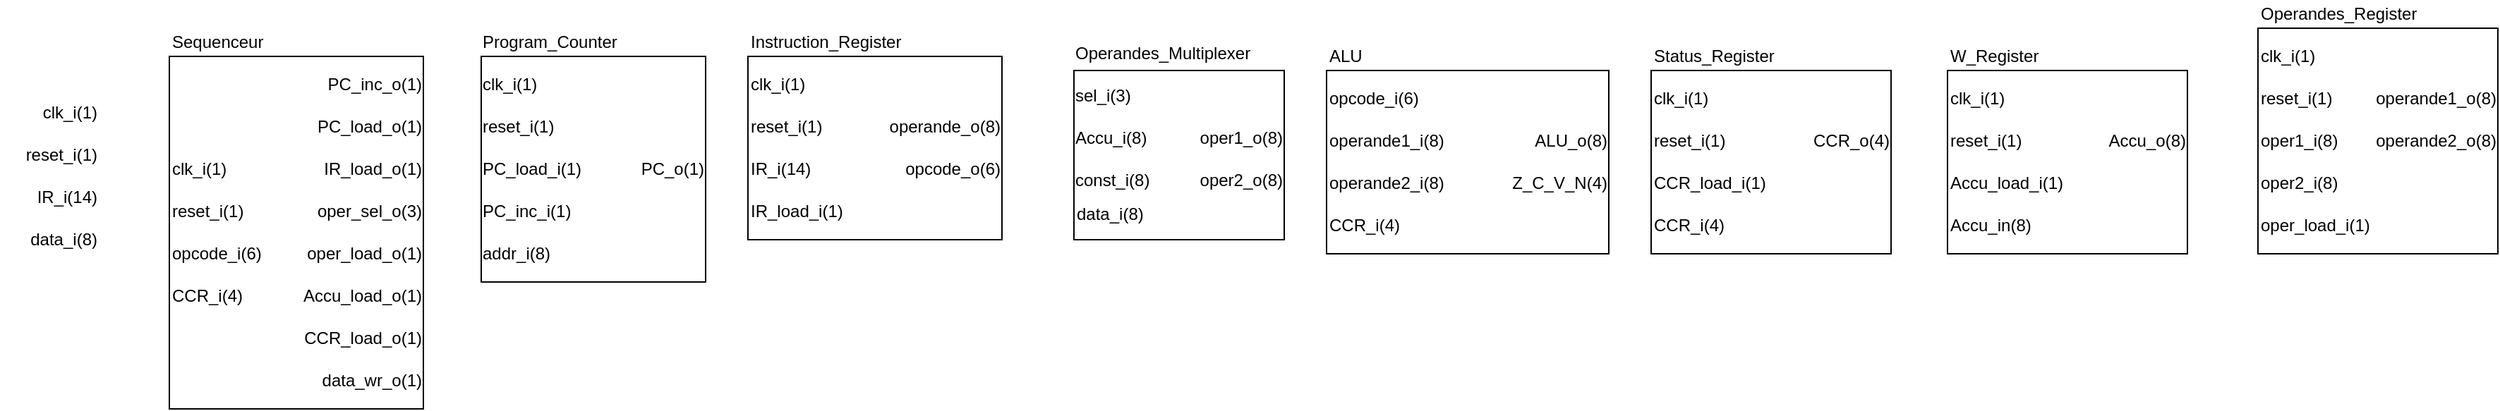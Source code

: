 <mxfile version="23.1.5" type="device">
  <diagram name="Page-1" id="jwIUeSGBcwA--1RXkkxF">
    <mxGraphModel dx="686" dy="710" grid="1" gridSize="10" guides="1" tooltips="1" connect="1" arrows="1" fold="1" page="1" pageScale="1" pageWidth="1169" pageHeight="827" math="0" shadow="0">
      <root>
        <mxCell id="0" />
        <mxCell id="1" parent="0" />
        <mxCell id="cXgWGchafQ5C-qkIUdc8-190" value="" style="group" parent="1" vertex="1" connectable="0">
          <mxGeometry x="570" y="40" width="180" height="150" as="geometry" />
        </mxCell>
        <mxCell id="cXgWGchafQ5C-qkIUdc8-164" value="" style="whiteSpace=wrap;html=1;" parent="cXgWGchafQ5C-qkIUdc8-190" vertex="1">
          <mxGeometry y="20" width="180" height="130" as="geometry" />
        </mxCell>
        <mxCell id="cXgWGchafQ5C-qkIUdc8-177" value="clk_i(1)" style="text;html=1;align=left;verticalAlign=middle;resizable=1;points=[];autosize=0;strokeColor=none;fillColor=none;movable=1;rotatable=1;deletable=1;editable=1;locked=0;connectable=1;" parent="cXgWGchafQ5C-qkIUdc8-190" vertex="1">
          <mxGeometry y="30" width="50" height="20" as="geometry" />
        </mxCell>
        <mxCell id="cXgWGchafQ5C-qkIUdc8-178" value="reset_i(1)" style="text;html=1;align=left;verticalAlign=middle;resizable=1;points=[];autosize=0;strokeColor=none;fillColor=none;movable=1;rotatable=1;deletable=1;editable=1;locked=0;connectable=1;" parent="cXgWGchafQ5C-qkIUdc8-190" vertex="1">
          <mxGeometry y="60" width="50" height="20" as="geometry" />
        </mxCell>
        <mxCell id="cXgWGchafQ5C-qkIUdc8-179" value="IR_i(14)" style="text;html=1;align=left;verticalAlign=middle;resizable=1;points=[];autosize=0;strokeColor=none;fillColor=none;movable=1;rotatable=1;deletable=1;editable=1;locked=0;connectable=1;" parent="cXgWGchafQ5C-qkIUdc8-190" vertex="1">
          <mxGeometry y="90" width="50" height="20" as="geometry" />
        </mxCell>
        <mxCell id="cXgWGchafQ5C-qkIUdc8-181" value="Instruction_Register" style="text;html=1;align=left;verticalAlign=middle;resizable=1;points=[];autosize=0;strokeColor=none;fillColor=none;movable=1;rotatable=1;deletable=1;editable=1;locked=0;connectable=1;" parent="cXgWGchafQ5C-qkIUdc8-190" vertex="1">
          <mxGeometry width="120" height="20" as="geometry" />
        </mxCell>
        <mxCell id="cXgWGchafQ5C-qkIUdc8-184" value="IR_load_i(1)" style="text;html=1;align=left;verticalAlign=middle;resizable=1;points=[];autosize=0;strokeColor=none;fillColor=none;movable=1;rotatable=1;deletable=1;editable=1;locked=0;connectable=1;" parent="cXgWGchafQ5C-qkIUdc8-190" vertex="1">
          <mxGeometry y="120" width="70" height="20" as="geometry" />
        </mxCell>
        <mxCell id="cXgWGchafQ5C-qkIUdc8-185" value="operande_o(8)" style="text;html=1;align=right;verticalAlign=middle;resizable=1;points=[];autosize=0;strokeColor=none;fillColor=none;movable=1;rotatable=1;deletable=1;editable=1;locked=0;connectable=1;" parent="cXgWGchafQ5C-qkIUdc8-190" vertex="1">
          <mxGeometry x="90" y="60" width="90" height="20" as="geometry" />
        </mxCell>
        <mxCell id="cXgWGchafQ5C-qkIUdc8-186" value="opcode_o(6)" style="text;html=1;align=right;verticalAlign=middle;resizable=1;points=[];autosize=0;strokeColor=none;fillColor=none;movable=1;rotatable=1;deletable=1;editable=1;locked=0;connectable=1;" parent="cXgWGchafQ5C-qkIUdc8-190" vertex="1">
          <mxGeometry x="90" y="90" width="90" height="20" as="geometry" />
        </mxCell>
        <mxCell id="cXgWGchafQ5C-qkIUdc8-197" value="clk_i(1)" style="text;html=1;align=right;verticalAlign=middle;resizable=1;points=[];autosize=0;strokeColor=none;fillColor=none;movable=1;rotatable=1;deletable=1;editable=1;locked=0;connectable=1;" parent="1" vertex="1">
          <mxGeometry x="40" y="90" width="70" height="20" as="geometry" />
        </mxCell>
        <mxCell id="cXgWGchafQ5C-qkIUdc8-198" value="reset_i(1)" style="text;html=1;align=right;verticalAlign=middle;resizable=1;points=[];autosize=0;strokeColor=none;fillColor=none;movable=1;rotatable=1;deletable=1;editable=1;locked=0;connectable=1;" parent="1" vertex="1">
          <mxGeometry x="50" y="120" width="60" height="20" as="geometry" />
        </mxCell>
        <mxCell id="cXgWGchafQ5C-qkIUdc8-200" value="IR_i(14)" style="text;html=1;align=right;verticalAlign=middle;resizable=1;points=[];autosize=0;strokeColor=none;fillColor=none;movable=1;rotatable=1;deletable=1;editable=1;locked=0;connectable=1;" parent="1" vertex="1">
          <mxGeometry x="60" y="150" width="50" height="20" as="geometry" />
        </mxCell>
        <mxCell id="cXgWGchafQ5C-qkIUdc8-201" value="data_i(8)" style="text;html=1;align=right;verticalAlign=middle;resizable=1;points=[];autosize=0;strokeColor=none;fillColor=none;movable=1;rotatable=1;deletable=1;editable=1;locked=0;connectable=1;" parent="1" vertex="1">
          <mxGeometry x="50" y="180" width="60" height="20" as="geometry" />
        </mxCell>
        <mxCell id="cXgWGchafQ5C-qkIUdc8-215" value="" style="group" parent="1" vertex="1" connectable="0">
          <mxGeometry x="380" y="40" width="160" height="180" as="geometry" />
        </mxCell>
        <mxCell id="cXgWGchafQ5C-qkIUdc8-212" value="" style="whiteSpace=wrap;html=1;" parent="cXgWGchafQ5C-qkIUdc8-215" vertex="1">
          <mxGeometry x="1" y="20" width="159" height="160" as="geometry" />
        </mxCell>
        <mxCell id="cXgWGchafQ5C-qkIUdc8-206" value="clk_i(1)" style="text;html=1;align=left;verticalAlign=middle;resizable=1;points=[];autosize=0;strokeColor=none;fillColor=none;movable=1;rotatable=1;deletable=1;editable=1;locked=0;connectable=1;" parent="cXgWGchafQ5C-qkIUdc8-215" vertex="1">
          <mxGeometry y="30" width="50" height="20" as="geometry" />
        </mxCell>
        <mxCell id="cXgWGchafQ5C-qkIUdc8-207" value="reset_i(1)" style="text;html=1;align=left;verticalAlign=middle;resizable=1;points=[];autosize=0;strokeColor=none;fillColor=none;movable=1;rotatable=1;deletable=1;editable=1;locked=0;connectable=1;" parent="cXgWGchafQ5C-qkIUdc8-215" vertex="1">
          <mxGeometry y="60" width="60" height="20" as="geometry" />
        </mxCell>
        <mxCell id="cXgWGchafQ5C-qkIUdc8-208" value="PC_load_i(1)" style="text;html=1;align=left;verticalAlign=middle;resizable=1;points=[];autosize=0;strokeColor=none;fillColor=none;movable=1;rotatable=1;deletable=1;editable=1;locked=0;connectable=1;" parent="cXgWGchafQ5C-qkIUdc8-215" vertex="1">
          <mxGeometry y="90" width="80" height="20" as="geometry" />
        </mxCell>
        <mxCell id="cXgWGchafQ5C-qkIUdc8-209" value="PC_inc_i(1)" style="text;html=1;align=left;verticalAlign=middle;resizable=1;points=[];autosize=0;strokeColor=none;fillColor=none;movable=1;rotatable=1;deletable=1;editable=1;locked=0;connectable=1;" parent="cXgWGchafQ5C-qkIUdc8-215" vertex="1">
          <mxGeometry y="120" width="80" height="20" as="geometry" />
        </mxCell>
        <mxCell id="cXgWGchafQ5C-qkIUdc8-210" value="addr_i(8)" style="text;html=1;align=left;verticalAlign=middle;resizable=1;points=[];autosize=0;strokeColor=none;fillColor=none;movable=1;rotatable=1;deletable=1;editable=1;locked=0;connectable=1;" parent="cXgWGchafQ5C-qkIUdc8-215" vertex="1">
          <mxGeometry y="150" width="60" height="20" as="geometry" />
        </mxCell>
        <mxCell id="cXgWGchafQ5C-qkIUdc8-211" value="PC_o(1)" style="text;html=1;align=right;verticalAlign=middle;resizable=1;points=[];autosize=0;strokeColor=none;fillColor=none;movable=1;rotatable=1;deletable=1;editable=1;locked=0;connectable=1;" parent="cXgWGchafQ5C-qkIUdc8-215" vertex="1">
          <mxGeometry x="100" y="90" width="60" height="20" as="geometry" />
        </mxCell>
        <mxCell id="cXgWGchafQ5C-qkIUdc8-213" value="Program_Counter" style="text;html=1;align=left;verticalAlign=middle;resizable=1;points=[];autosize=0;strokeColor=none;fillColor=none;movable=1;rotatable=1;deletable=1;editable=1;locked=0;connectable=1;" parent="cXgWGchafQ5C-qkIUdc8-215" vertex="1">
          <mxGeometry width="110" height="20" as="geometry" />
        </mxCell>
        <mxCell id="cXgWGchafQ5C-qkIUdc8-226" value="" style="group" parent="1" vertex="1" connectable="0">
          <mxGeometry x="980" y="50" width="200" height="150" as="geometry" />
        </mxCell>
        <mxCell id="cXgWGchafQ5C-qkIUdc8-224" value="" style="whiteSpace=wrap;html=1;" parent="cXgWGchafQ5C-qkIUdc8-226" vertex="1">
          <mxGeometry y="20" width="200" height="130" as="geometry" />
        </mxCell>
        <mxCell id="cXgWGchafQ5C-qkIUdc8-218" value="opcode_i(6)" style="text;html=1;align=left;verticalAlign=middle;resizable=1;points=[];autosize=0;strokeColor=none;fillColor=none;movable=1;rotatable=1;deletable=1;editable=1;locked=0;connectable=1;" parent="cXgWGchafQ5C-qkIUdc8-226" vertex="1">
          <mxGeometry y="30" width="70" height="20" as="geometry" />
        </mxCell>
        <mxCell id="cXgWGchafQ5C-qkIUdc8-220" value="operande2_i(8)" style="text;html=1;align=left;verticalAlign=middle;resizable=1;points=[];autosize=0;strokeColor=none;fillColor=none;movable=1;rotatable=1;deletable=1;editable=1;locked=0;connectable=1;" parent="cXgWGchafQ5C-qkIUdc8-226" vertex="1">
          <mxGeometry y="90" width="90" height="20" as="geometry" />
        </mxCell>
        <mxCell id="cXgWGchafQ5C-qkIUdc8-219" value="operande1_i(8)" style="text;html=1;align=left;verticalAlign=middle;resizable=1;points=[];autosize=0;strokeColor=none;fillColor=none;movable=1;rotatable=1;deletable=1;editable=1;locked=0;connectable=1;" parent="cXgWGchafQ5C-qkIUdc8-226" vertex="1">
          <mxGeometry y="60" width="90" height="20" as="geometry" />
        </mxCell>
        <mxCell id="cXgWGchafQ5C-qkIUdc8-221" value="CCR_i(4)" style="text;html=1;align=left;verticalAlign=middle;resizable=1;points=[];autosize=0;strokeColor=none;fillColor=none;movable=1;rotatable=1;deletable=1;editable=1;locked=0;connectable=1;" parent="cXgWGchafQ5C-qkIUdc8-226" vertex="1">
          <mxGeometry y="120" width="60" height="20" as="geometry" />
        </mxCell>
        <mxCell id="cXgWGchafQ5C-qkIUdc8-222" value="ALU_o(8)" style="text;html=1;align=right;verticalAlign=middle;resizable=1;points=[];autosize=0;strokeColor=none;fillColor=none;movable=1;rotatable=1;deletable=1;editable=1;locked=0;connectable=1;" parent="cXgWGchafQ5C-qkIUdc8-226" vertex="1">
          <mxGeometry x="110" y="60" width="90" height="20" as="geometry" />
        </mxCell>
        <mxCell id="cXgWGchafQ5C-qkIUdc8-223" value="Z_C_V_N(4)" style="text;html=1;align=right;verticalAlign=middle;resizable=1;points=[];autosize=0;strokeColor=none;fillColor=none;movable=1;rotatable=1;deletable=1;editable=1;locked=0;connectable=1;" parent="cXgWGchafQ5C-qkIUdc8-226" vertex="1">
          <mxGeometry x="110" y="90" width="90" height="20" as="geometry" />
        </mxCell>
        <mxCell id="cXgWGchafQ5C-qkIUdc8-225" value="ALU" style="text;html=1;align=left;verticalAlign=middle;resizable=1;points=[];autosize=0;strokeColor=none;fillColor=none;movable=1;rotatable=1;deletable=1;editable=1;locked=0;connectable=1;" parent="cXgWGchafQ5C-qkIUdc8-226" vertex="1">
          <mxGeometry width="40" height="20" as="geometry" />
        </mxCell>
        <mxCell id="cXgWGchafQ5C-qkIUdc8-246" value="" style="group" parent="1" vertex="1" connectable="0">
          <mxGeometry x="160" y="40" width="180" height="270" as="geometry" />
        </mxCell>
        <mxCell id="cXgWGchafQ5C-qkIUdc8-241" value="" style="whiteSpace=wrap;html=1;" parent="cXgWGchafQ5C-qkIUdc8-246" vertex="1">
          <mxGeometry y="20" width="180" height="250" as="geometry" />
        </mxCell>
        <mxCell id="cXgWGchafQ5C-qkIUdc8-228" value="clk_i(1)" style="text;html=1;align=left;verticalAlign=middle;resizable=1;points=[];autosize=0;strokeColor=none;fillColor=none;movable=1;rotatable=1;deletable=1;editable=1;locked=0;connectable=1;" parent="cXgWGchafQ5C-qkIUdc8-246" vertex="1">
          <mxGeometry y="90" width="50" height="20" as="geometry" />
        </mxCell>
        <mxCell id="cXgWGchafQ5C-qkIUdc8-229" value="reset_i(1)" style="text;html=1;align=left;verticalAlign=middle;resizable=1;points=[];autosize=0;strokeColor=none;fillColor=none;movable=1;rotatable=1;deletable=1;editable=1;locked=0;connectable=1;" parent="cXgWGchafQ5C-qkIUdc8-246" vertex="1">
          <mxGeometry y="120" width="60" height="20" as="geometry" />
        </mxCell>
        <mxCell id="cXgWGchafQ5C-qkIUdc8-230" value="opcode_i(6)" style="text;html=1;align=left;verticalAlign=middle;resizable=1;points=[];autosize=0;strokeColor=none;fillColor=none;movable=1;rotatable=1;deletable=1;editable=1;locked=0;connectable=1;" parent="cXgWGchafQ5C-qkIUdc8-246" vertex="1">
          <mxGeometry y="150" width="70" height="20" as="geometry" />
        </mxCell>
        <mxCell id="cXgWGchafQ5C-qkIUdc8-231" value="CCR_i(4)" style="text;html=1;align=left;verticalAlign=middle;resizable=1;points=[];autosize=0;strokeColor=none;fillColor=none;movable=1;rotatable=1;deletable=1;editable=1;locked=0;connectable=1;" parent="cXgWGchafQ5C-qkIUdc8-246" vertex="1">
          <mxGeometry y="180" width="60" height="20" as="geometry" />
        </mxCell>
        <mxCell id="cXgWGchafQ5C-qkIUdc8-233" value="PC_inc_o(1)" style="text;html=1;align=right;verticalAlign=middle;resizable=1;points=[];autosize=0;strokeColor=none;fillColor=none;movable=1;rotatable=1;deletable=1;editable=1;locked=0;connectable=1;" parent="cXgWGchafQ5C-qkIUdc8-246" vertex="1">
          <mxGeometry x="110" y="30" width="70" height="20" as="geometry" />
        </mxCell>
        <mxCell id="cXgWGchafQ5C-qkIUdc8-234" value="PC_load_o(1)" style="text;html=1;align=right;verticalAlign=middle;resizable=1;points=[];autosize=0;strokeColor=none;fillColor=none;movable=1;rotatable=1;deletable=1;editable=1;locked=0;connectable=1;" parent="cXgWGchafQ5C-qkIUdc8-246" vertex="1">
          <mxGeometry x="100" y="60" width="80" height="20" as="geometry" />
        </mxCell>
        <mxCell id="cXgWGchafQ5C-qkIUdc8-235" value="IR_load_o(1)" style="text;html=1;align=right;verticalAlign=middle;resizable=1;points=[];autosize=0;strokeColor=none;fillColor=none;movable=1;rotatable=1;deletable=1;editable=1;locked=0;connectable=1;" parent="cXgWGchafQ5C-qkIUdc8-246" vertex="1">
          <mxGeometry x="100" y="90" width="80" height="20" as="geometry" />
        </mxCell>
        <mxCell id="cXgWGchafQ5C-qkIUdc8-236" value="oper_sel_o(3)" style="text;html=1;align=right;verticalAlign=middle;resizable=1;points=[];autosize=0;strokeColor=none;fillColor=none;movable=1;rotatable=1;deletable=1;editable=1;locked=0;connectable=1;" parent="cXgWGchafQ5C-qkIUdc8-246" vertex="1">
          <mxGeometry x="100" y="120" width="80" height="20" as="geometry" />
        </mxCell>
        <mxCell id="cXgWGchafQ5C-qkIUdc8-237" value="oper_load_o(1)" style="text;html=1;align=right;verticalAlign=middle;resizable=1;points=[];autosize=0;strokeColor=none;fillColor=none;movable=1;rotatable=1;deletable=1;editable=1;locked=0;connectable=1;" parent="cXgWGchafQ5C-qkIUdc8-246" vertex="1">
          <mxGeometry x="90" y="150" width="90" height="20" as="geometry" />
        </mxCell>
        <mxCell id="cXgWGchafQ5C-qkIUdc8-238" value="Accu_load_o(1)" style="text;html=1;align=right;verticalAlign=middle;resizable=1;points=[];autosize=0;strokeColor=none;fillColor=none;movable=1;rotatable=1;deletable=1;editable=1;locked=0;connectable=1;" parent="cXgWGchafQ5C-qkIUdc8-246" vertex="1">
          <mxGeometry x="90" y="180" width="90" height="20" as="geometry" />
        </mxCell>
        <mxCell id="cXgWGchafQ5C-qkIUdc8-239" value="CCR_load_o(1)" style="text;html=1;align=right;verticalAlign=middle;resizable=1;points=[];autosize=0;strokeColor=none;fillColor=none;movable=1;rotatable=1;deletable=1;editable=1;locked=0;connectable=1;" parent="cXgWGchafQ5C-qkIUdc8-246" vertex="1">
          <mxGeometry x="90" y="210" width="90" height="20" as="geometry" />
        </mxCell>
        <mxCell id="cXgWGchafQ5C-qkIUdc8-240" value="data_wr_o(1)" style="text;html=1;align=right;verticalAlign=middle;resizable=1;points=[];autosize=0;strokeColor=none;fillColor=none;movable=1;rotatable=1;deletable=1;editable=1;locked=0;connectable=1;" parent="cXgWGchafQ5C-qkIUdc8-246" vertex="1">
          <mxGeometry x="100" y="240" width="80" height="20" as="geometry" />
        </mxCell>
        <mxCell id="cXgWGchafQ5C-qkIUdc8-242" value="Sequenceur" style="text;html=1;align=left;verticalAlign=middle;resizable=1;points=[];autosize=0;strokeColor=none;fillColor=none;movable=1;rotatable=1;deletable=1;editable=1;locked=0;connectable=1;" parent="cXgWGchafQ5C-qkIUdc8-246" vertex="1">
          <mxGeometry width="80" height="20" as="geometry" />
        </mxCell>
        <mxCell id="cXgWGchafQ5C-qkIUdc8-264" value="" style="group" parent="1" vertex="1" connectable="0">
          <mxGeometry x="1210" y="50" width="170" height="150" as="geometry" />
        </mxCell>
        <mxCell id="cXgWGchafQ5C-qkIUdc8-262" value="" style="whiteSpace=wrap;html=1;" parent="cXgWGchafQ5C-qkIUdc8-264" vertex="1">
          <mxGeometry y="20" width="170" height="130" as="geometry" />
        </mxCell>
        <mxCell id="cXgWGchafQ5C-qkIUdc8-253" value="clk_i(1)" style="text;html=1;align=left;verticalAlign=middle;resizable=1;points=[];autosize=0;strokeColor=none;fillColor=none;movable=1;rotatable=1;deletable=1;editable=1;locked=0;connectable=1;" parent="cXgWGchafQ5C-qkIUdc8-264" vertex="1">
          <mxGeometry y="30" width="50" height="20" as="geometry" />
        </mxCell>
        <mxCell id="cXgWGchafQ5C-qkIUdc8-257" value="reset_i(1)" style="text;html=1;align=left;verticalAlign=middle;resizable=1;points=[];autosize=0;strokeColor=none;fillColor=none;movable=1;rotatable=1;deletable=1;editable=1;locked=0;connectable=1;" parent="cXgWGchafQ5C-qkIUdc8-264" vertex="1">
          <mxGeometry y="60" width="60" height="20" as="geometry" />
        </mxCell>
        <mxCell id="cXgWGchafQ5C-qkIUdc8-258" value="CCR_load_i(1)" style="text;html=1;align=left;verticalAlign=middle;resizable=1;points=[];autosize=0;strokeColor=none;fillColor=none;movable=1;rotatable=1;deletable=1;editable=1;locked=0;connectable=1;" parent="cXgWGchafQ5C-qkIUdc8-264" vertex="1">
          <mxGeometry y="90" width="90" height="20" as="geometry" />
        </mxCell>
        <mxCell id="cXgWGchafQ5C-qkIUdc8-259" value="CCR_i(4)" style="text;html=1;align=left;verticalAlign=middle;resizable=1;points=[];autosize=0;strokeColor=none;fillColor=none;movable=1;rotatable=1;deletable=1;editable=1;locked=0;connectable=1;" parent="cXgWGchafQ5C-qkIUdc8-264" vertex="1">
          <mxGeometry y="120" width="60" height="20" as="geometry" />
        </mxCell>
        <mxCell id="cXgWGchafQ5C-qkIUdc8-260" value="CCR_o(4)" style="text;html=1;align=right;verticalAlign=middle;resizable=1;points=[];autosize=0;strokeColor=none;fillColor=none;movable=1;rotatable=1;deletable=1;editable=1;locked=0;connectable=1;" parent="cXgWGchafQ5C-qkIUdc8-264" vertex="1">
          <mxGeometry x="110" y="60" width="60" height="20" as="geometry" />
        </mxCell>
        <mxCell id="cXgWGchafQ5C-qkIUdc8-263" value="Status_Register" style="text;html=1;align=left;verticalAlign=middle;resizable=1;points=[];autosize=0;strokeColor=none;fillColor=none;movable=1;rotatable=1;deletable=1;editable=1;locked=0;connectable=1;" parent="cXgWGchafQ5C-qkIUdc8-264" vertex="1">
          <mxGeometry width="100" height="20" as="geometry" />
        </mxCell>
        <mxCell id="QUcATvjl3TqOGIMhLpuG-12" value="" style="group" parent="1" vertex="1" connectable="0">
          <mxGeometry x="800" y="50" width="150" height="140" as="geometry" />
        </mxCell>
        <mxCell id="QUcATvjl3TqOGIMhLpuG-3" value="" style="whiteSpace=wrap;html=1;container=0;" parent="QUcATvjl3TqOGIMhLpuG-12" vertex="1">
          <mxGeometry x="1" y="20" width="149" height="120" as="geometry" />
        </mxCell>
        <mxCell id="QUcATvjl3TqOGIMhLpuG-4" value="sel_i(3)" style="text;html=1;align=left;verticalAlign=middle;resizable=1;points=[];autosize=0;strokeColor=none;fillColor=none;movable=1;rotatable=1;deletable=1;editable=1;locked=0;connectable=1;container=0;" parent="QUcATvjl3TqOGIMhLpuG-12" vertex="1">
          <mxGeometry y="30" width="50" height="16.667" as="geometry" />
        </mxCell>
        <mxCell id="QUcATvjl3TqOGIMhLpuG-5" value="Accu_i(8)" style="text;html=1;align=left;verticalAlign=middle;resizable=1;points=[];autosize=0;strokeColor=none;fillColor=none;movable=1;rotatable=1;deletable=1;editable=1;locked=0;connectable=1;container=0;" parent="QUcATvjl3TqOGIMhLpuG-12" vertex="1">
          <mxGeometry y="60" width="60" height="16.667" as="geometry" />
        </mxCell>
        <mxCell id="QUcATvjl3TqOGIMhLpuG-6" value="const_i(8)" style="text;html=1;align=left;verticalAlign=middle;resizable=1;points=[];autosize=0;strokeColor=none;fillColor=none;movable=1;rotatable=1;deletable=1;editable=1;locked=0;connectable=1;container=0;" parent="QUcATvjl3TqOGIMhLpuG-12" vertex="1">
          <mxGeometry y="90" width="80" height="16.667" as="geometry" />
        </mxCell>
        <mxCell id="QUcATvjl3TqOGIMhLpuG-7" value="data_i(8)" style="text;html=1;align=left;verticalAlign=middle;resizable=1;points=[];autosize=0;strokeColor=none;fillColor=none;movable=1;rotatable=1;deletable=1;editable=1;locked=0;connectable=1;container=0;" parent="QUcATvjl3TqOGIMhLpuG-12" vertex="1">
          <mxGeometry x="1" y="113.33" width="80" height="16.667" as="geometry" />
        </mxCell>
        <mxCell id="QUcATvjl3TqOGIMhLpuG-9" value="oper1_o(8)" style="text;html=1;align=right;verticalAlign=middle;resizable=1;points=[];autosize=0;strokeColor=none;fillColor=none;movable=1;rotatable=1;deletable=1;editable=1;locked=0;connectable=1;container=0;" parent="QUcATvjl3TqOGIMhLpuG-12" vertex="1">
          <mxGeometry x="80" y="60" width="70" height="16.67" as="geometry" />
        </mxCell>
        <mxCell id="QUcATvjl3TqOGIMhLpuG-10" value="Operandes_Multiplexer" style="text;html=1;align=left;verticalAlign=middle;resizable=1;points=[];autosize=0;strokeColor=none;fillColor=none;movable=1;rotatable=1;deletable=1;editable=1;locked=0;connectable=1;container=0;" parent="QUcATvjl3TqOGIMhLpuG-12" vertex="1">
          <mxGeometry width="110" height="16.667" as="geometry" />
        </mxCell>
        <mxCell id="QUcATvjl3TqOGIMhLpuG-11" value="oper2_o(8)" style="text;html=1;align=right;verticalAlign=middle;resizable=1;points=[];autosize=0;strokeColor=none;fillColor=none;movable=1;rotatable=1;deletable=1;editable=1;locked=0;connectable=1;container=0;" parent="QUcATvjl3TqOGIMhLpuG-12" vertex="1">
          <mxGeometry x="80" y="90.0" width="70" height="16.67" as="geometry" />
        </mxCell>
        <mxCell id="iEqDr9kL7bFx6IKYGzxQ-9" value="" style="group" vertex="1" connectable="0" parent="1">
          <mxGeometry x="1420" y="50" width="170" height="150" as="geometry" />
        </mxCell>
        <mxCell id="iEqDr9kL7bFx6IKYGzxQ-2" value="" style="whiteSpace=wrap;html=1;" vertex="1" parent="iEqDr9kL7bFx6IKYGzxQ-9">
          <mxGeometry y="20" width="170" height="130" as="geometry" />
        </mxCell>
        <mxCell id="iEqDr9kL7bFx6IKYGzxQ-3" value="clk_i(1)" style="text;html=1;align=left;verticalAlign=middle;resizable=1;points=[];autosize=0;strokeColor=none;fillColor=none;movable=1;rotatable=1;deletable=1;editable=1;locked=0;connectable=1;" vertex="1" parent="iEqDr9kL7bFx6IKYGzxQ-9">
          <mxGeometry y="30" width="50" height="20" as="geometry" />
        </mxCell>
        <mxCell id="iEqDr9kL7bFx6IKYGzxQ-4" value="reset_i(1)" style="text;html=1;align=left;verticalAlign=middle;resizable=1;points=[];autosize=0;strokeColor=none;fillColor=none;movable=1;rotatable=1;deletable=1;editable=1;locked=0;connectable=1;" vertex="1" parent="iEqDr9kL7bFx6IKYGzxQ-9">
          <mxGeometry y="60" width="60" height="20" as="geometry" />
        </mxCell>
        <mxCell id="iEqDr9kL7bFx6IKYGzxQ-5" value="Accu_load_i(1)" style="text;html=1;align=left;verticalAlign=middle;resizable=1;points=[];autosize=0;strokeColor=none;fillColor=none;movable=1;rotatable=1;deletable=1;editable=1;locked=0;connectable=1;" vertex="1" parent="iEqDr9kL7bFx6IKYGzxQ-9">
          <mxGeometry y="90" width="90" height="20" as="geometry" />
        </mxCell>
        <mxCell id="iEqDr9kL7bFx6IKYGzxQ-6" value="Accu_in(8)" style="text;html=1;align=left;verticalAlign=middle;resizable=1;points=[];autosize=0;strokeColor=none;fillColor=none;movable=1;rotatable=1;deletable=1;editable=1;locked=0;connectable=1;" vertex="1" parent="iEqDr9kL7bFx6IKYGzxQ-9">
          <mxGeometry y="120" width="60" height="20" as="geometry" />
        </mxCell>
        <mxCell id="iEqDr9kL7bFx6IKYGzxQ-7" value="Accu_o(8)" style="text;html=1;align=right;verticalAlign=middle;resizable=1;points=[];autosize=0;strokeColor=none;fillColor=none;movable=1;rotatable=1;deletable=1;editable=1;locked=0;connectable=1;" vertex="1" parent="iEqDr9kL7bFx6IKYGzxQ-9">
          <mxGeometry x="110" y="60" width="60" height="20" as="geometry" />
        </mxCell>
        <mxCell id="iEqDr9kL7bFx6IKYGzxQ-8" value="W_Register" style="text;html=1;align=left;verticalAlign=middle;resizable=1;points=[];autosize=0;strokeColor=none;fillColor=none;movable=1;rotatable=1;deletable=1;editable=1;locked=0;connectable=1;" vertex="1" parent="iEqDr9kL7bFx6IKYGzxQ-9">
          <mxGeometry width="100" height="20" as="geometry" />
        </mxCell>
        <mxCell id="iEqDr9kL7bFx6IKYGzxQ-20" value="" style="group" vertex="1" connectable="0" parent="1">
          <mxGeometry x="1640" y="20" width="170" height="180" as="geometry" />
        </mxCell>
        <mxCell id="iEqDr9kL7bFx6IKYGzxQ-11" value="" style="whiteSpace=wrap;html=1;" vertex="1" parent="iEqDr9kL7bFx6IKYGzxQ-20">
          <mxGeometry y="20" width="170" height="160" as="geometry" />
        </mxCell>
        <mxCell id="iEqDr9kL7bFx6IKYGzxQ-12" value="clk_i(1)" style="text;html=1;align=left;verticalAlign=middle;resizable=1;points=[];autosize=0;strokeColor=none;fillColor=none;movable=1;rotatable=1;deletable=1;editable=1;locked=0;connectable=1;" vertex="1" parent="iEqDr9kL7bFx6IKYGzxQ-20">
          <mxGeometry y="30" width="50" height="20" as="geometry" />
        </mxCell>
        <mxCell id="iEqDr9kL7bFx6IKYGzxQ-13" value="reset_i(1)" style="text;html=1;align=left;verticalAlign=middle;resizable=1;points=[];autosize=0;strokeColor=none;fillColor=none;movable=1;rotatable=1;deletable=1;editable=1;locked=0;connectable=1;" vertex="1" parent="iEqDr9kL7bFx6IKYGzxQ-20">
          <mxGeometry y="60" width="60" height="20" as="geometry" />
        </mxCell>
        <mxCell id="iEqDr9kL7bFx6IKYGzxQ-14" value="oper1_i(8)" style="text;html=1;align=left;verticalAlign=middle;resizable=1;points=[];autosize=0;strokeColor=none;fillColor=none;movable=1;rotatable=1;deletable=1;editable=1;locked=0;connectable=1;" vertex="1" parent="iEqDr9kL7bFx6IKYGzxQ-20">
          <mxGeometry y="90" width="60" height="20" as="geometry" />
        </mxCell>
        <mxCell id="iEqDr9kL7bFx6IKYGzxQ-15" value="oper2_i(8)" style="text;html=1;align=left;verticalAlign=middle;resizable=1;points=[];autosize=0;strokeColor=none;fillColor=none;movable=1;rotatable=1;deletable=1;editable=1;locked=0;connectable=1;" vertex="1" parent="iEqDr9kL7bFx6IKYGzxQ-20">
          <mxGeometry y="120" width="60" height="20" as="geometry" />
        </mxCell>
        <mxCell id="iEqDr9kL7bFx6IKYGzxQ-16" value="operande1_o(8)" style="text;html=1;align=right;verticalAlign=middle;resizable=1;points=[];autosize=0;strokeColor=none;fillColor=none;movable=1;rotatable=1;deletable=1;editable=1;locked=0;connectable=1;" vertex="1" parent="iEqDr9kL7bFx6IKYGzxQ-20">
          <mxGeometry x="80" y="60" width="90" height="20" as="geometry" />
        </mxCell>
        <mxCell id="iEqDr9kL7bFx6IKYGzxQ-17" value="Operandes_Register" style="text;html=1;align=left;verticalAlign=middle;resizable=1;points=[];autosize=0;strokeColor=none;fillColor=none;movable=1;rotatable=1;deletable=1;editable=1;locked=0;connectable=1;" vertex="1" parent="iEqDr9kL7bFx6IKYGzxQ-20">
          <mxGeometry width="130" height="20" as="geometry" />
        </mxCell>
        <mxCell id="iEqDr9kL7bFx6IKYGzxQ-18" value="oper_load_i(1)" style="text;html=1;align=left;verticalAlign=middle;resizable=1;points=[];autosize=0;strokeColor=none;fillColor=none;movable=1;rotatable=1;deletable=1;editable=1;locked=0;connectable=1;" vertex="1" parent="iEqDr9kL7bFx6IKYGzxQ-20">
          <mxGeometry y="150" width="90" height="20" as="geometry" />
        </mxCell>
        <mxCell id="iEqDr9kL7bFx6IKYGzxQ-19" value="operande2_o(8)" style="text;html=1;align=right;verticalAlign=middle;resizable=1;points=[];autosize=0;strokeColor=none;fillColor=none;movable=1;rotatable=1;deletable=1;editable=1;locked=0;connectable=1;" vertex="1" parent="iEqDr9kL7bFx6IKYGzxQ-20">
          <mxGeometry x="80" y="90" width="90" height="20" as="geometry" />
        </mxCell>
      </root>
    </mxGraphModel>
  </diagram>
</mxfile>
